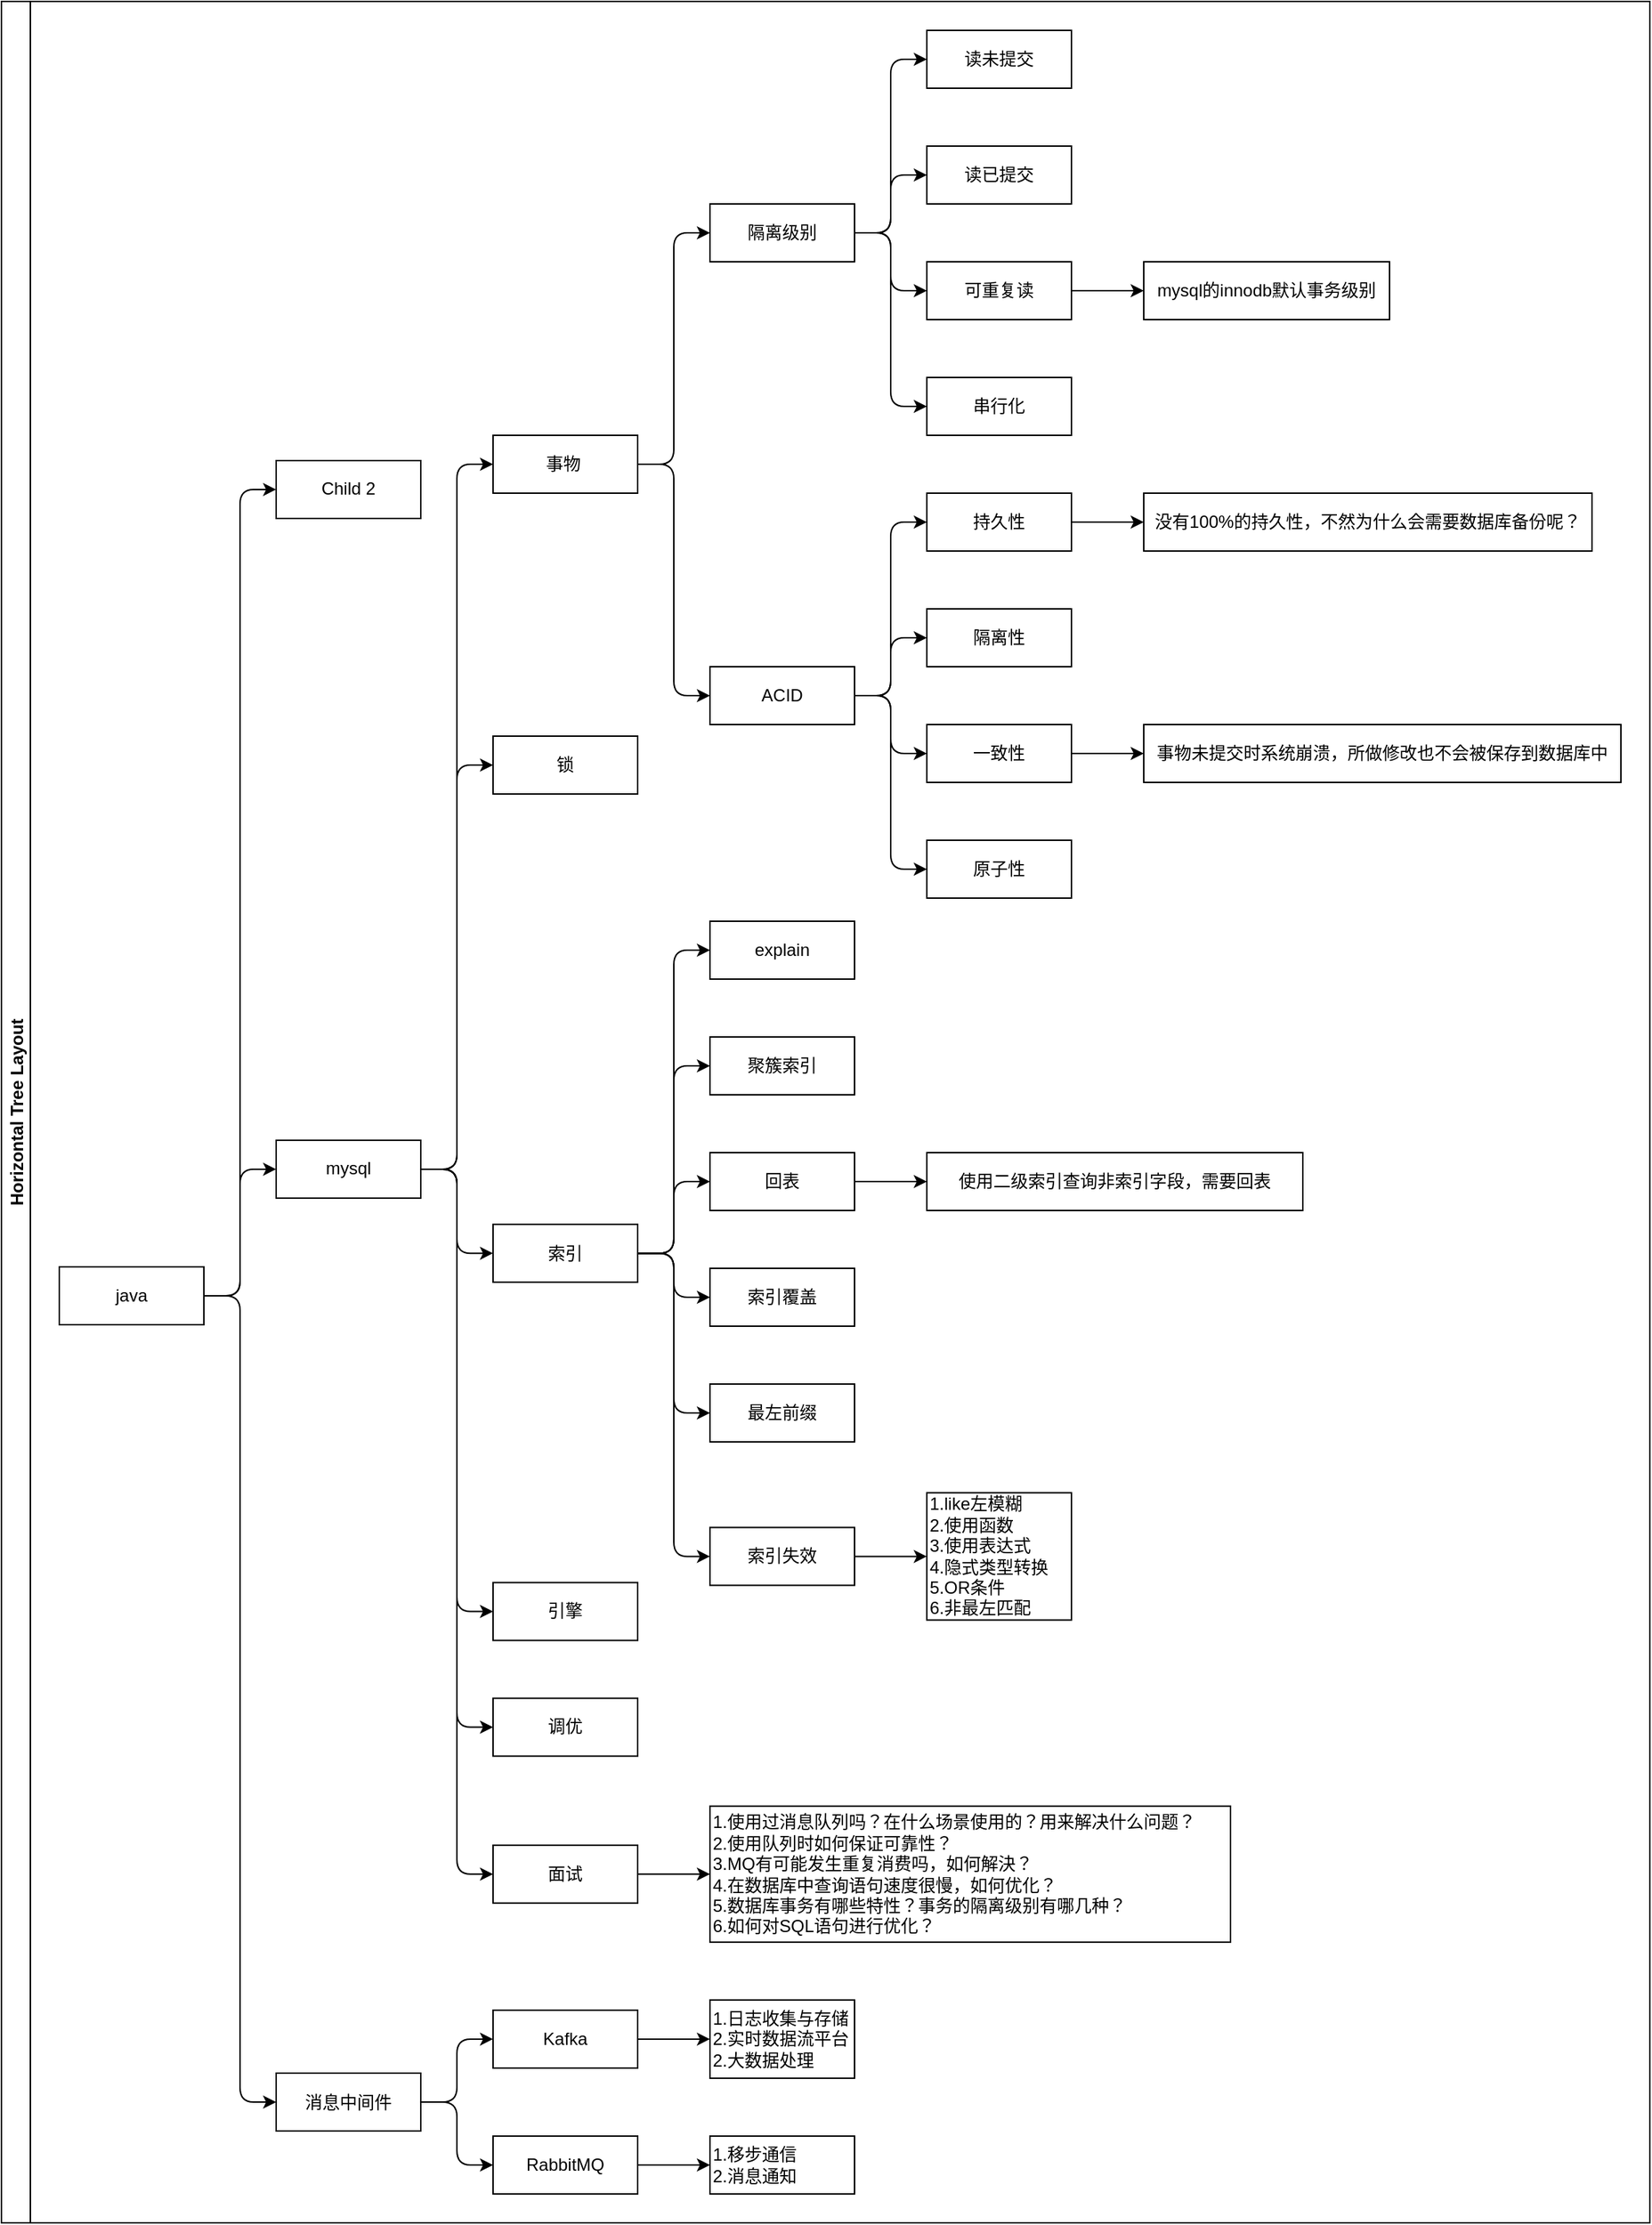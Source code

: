 <mxfile version="24.2.1" type="github">
  <diagram name="第 1 页" id="d7LVQOr1oju6fBaIDHd5">
    <mxGraphModel dx="770" dy="1608" grid="1" gridSize="10" guides="1" tooltips="1" connect="1" arrows="1" fold="1" page="1" pageScale="1" pageWidth="827" pageHeight="1169" math="0" shadow="0">
      <root>
        <mxCell id="0" />
        <mxCell id="1" parent="0" />
        <mxCell id="vokECpH0RvWYXa4G8-1y-286" value="Horizontal Tree Layout" style="swimlane;startSize=20;horizontal=0;childLayout=treeLayout;horizontalTree=1;resizable=0;containerType=tree;fontSize=12;align=center;" vertex="1" parent="1">
          <mxGeometry x="530" y="-370" width="1140" height="1536" as="geometry" />
        </mxCell>
        <mxCell id="vokECpH0RvWYXa4G8-1y-287" value="java" style="whiteSpace=wrap;html=1;treeFolding=1;align=center;" vertex="1" parent="vokECpH0RvWYXa4G8-1y-286">
          <mxGeometry x="40" y="874.997" width="100" height="40" as="geometry" />
        </mxCell>
        <mxCell id="vokECpH0RvWYXa4G8-1y-288" value="mysql" style="whiteSpace=wrap;html=1;treeFolding=1;align=center;" vertex="1" parent="vokECpH0RvWYXa4G8-1y-286">
          <mxGeometry x="190" y="787.446" width="100" height="40" as="geometry" />
        </mxCell>
        <mxCell id="vokECpH0RvWYXa4G8-1y-289" value="" style="edgeStyle=elbowEdgeStyle;elbow=horizontal;html=1;rounded=1;curved=0;sourcePerimeterSpacing=0;targetPerimeterSpacing=0;startSize=6;endSize=6;align=center;" edge="1" parent="vokECpH0RvWYXa4G8-1y-286" source="vokECpH0RvWYXa4G8-1y-287" target="vokECpH0RvWYXa4G8-1y-288">
          <mxGeometry relative="1" as="geometry" />
        </mxCell>
        <mxCell id="vokECpH0RvWYXa4G8-1y-290" value="Child 2" style="whiteSpace=wrap;html=1;treeFolding=1;align=center;" vertex="1" parent="vokECpH0RvWYXa4G8-1y-286">
          <mxGeometry x="190" y="317.489" width="100" height="40" as="geometry" />
        </mxCell>
        <mxCell id="vokECpH0RvWYXa4G8-1y-291" value="" style="edgeStyle=elbowEdgeStyle;elbow=horizontal;html=1;rounded=1;curved=0;sourcePerimeterSpacing=0;targetPerimeterSpacing=0;startSize=6;endSize=6;align=center;" edge="1" parent="vokECpH0RvWYXa4G8-1y-286" source="vokECpH0RvWYXa4G8-1y-287" target="vokECpH0RvWYXa4G8-1y-290">
          <mxGeometry relative="1" as="geometry" />
        </mxCell>
        <mxCell id="vokECpH0RvWYXa4G8-1y-303" value="" style="edgeStyle=elbowEdgeStyle;elbow=horizontal;html=1;rounded=1;curved=0;sourcePerimeterSpacing=0;targetPerimeterSpacing=0;startSize=6;endSize=6;align=center;" edge="1" target="vokECpH0RvWYXa4G8-1y-304" source="vokECpH0RvWYXa4G8-1y-288" parent="vokECpH0RvWYXa4G8-1y-286">
          <mxGeometry relative="1" as="geometry">
            <mxPoint x="670" y="-7219.768" as="sourcePoint" />
          </mxGeometry>
        </mxCell>
        <mxCell id="vokECpH0RvWYXa4G8-1y-304" value="事物&lt;span style=&quot;white-space: pre;&quot;&gt;&#x9;&lt;/span&gt;" style="whiteSpace=wrap;html=1;treeFolding=1;align=center;" vertex="1" parent="vokECpH0RvWYXa4G8-1y-286">
          <mxGeometry x="340" y="300" width="100" height="40" as="geometry" />
        </mxCell>
        <mxCell id="vokECpH0RvWYXa4G8-1y-305" value="" style="edgeStyle=elbowEdgeStyle;elbow=horizontal;html=1;rounded=1;curved=0;sourcePerimeterSpacing=0;targetPerimeterSpacing=0;startSize=6;endSize=6;align=center;" edge="1" target="vokECpH0RvWYXa4G8-1y-306" source="vokECpH0RvWYXa4G8-1y-288" parent="vokECpH0RvWYXa4G8-1y-286">
          <mxGeometry relative="1" as="geometry">
            <mxPoint x="820" y="-7179.768" as="sourcePoint" />
          </mxGeometry>
        </mxCell>
        <mxCell id="vokECpH0RvWYXa4G8-1y-306" value="锁" style="whiteSpace=wrap;html=1;treeFolding=1;align=center;" vertex="1" parent="vokECpH0RvWYXa4G8-1y-286">
          <mxGeometry x="340" y="508" width="100" height="40" as="geometry" />
        </mxCell>
        <mxCell id="vokECpH0RvWYXa4G8-1y-307" value="" style="edgeStyle=elbowEdgeStyle;elbow=horizontal;html=1;rounded=1;curved=0;sourcePerimeterSpacing=0;targetPerimeterSpacing=0;startSize=6;endSize=6;align=center;" edge="1" target="vokECpH0RvWYXa4G8-1y-308" source="vokECpH0RvWYXa4G8-1y-288" parent="vokECpH0RvWYXa4G8-1y-286">
          <mxGeometry relative="1" as="geometry">
            <mxPoint x="820" y="-7163.768" as="sourcePoint" />
          </mxGeometry>
        </mxCell>
        <mxCell id="vokECpH0RvWYXa4G8-1y-308" value="索引" style="whiteSpace=wrap;html=1;treeFolding=1;align=center;" vertex="1" parent="vokECpH0RvWYXa4G8-1y-286">
          <mxGeometry x="340" y="845.6" width="100" height="40" as="geometry" />
        </mxCell>
        <mxCell id="vokECpH0RvWYXa4G8-1y-309" value="" style="edgeStyle=elbowEdgeStyle;elbow=horizontal;html=1;rounded=1;curved=0;sourcePerimeterSpacing=0;targetPerimeterSpacing=0;startSize=6;endSize=6;align=center;" edge="1" target="vokECpH0RvWYXa4G8-1y-310" source="vokECpH0RvWYXa4G8-1y-304" parent="vokECpH0RvWYXa4G8-1y-286">
          <mxGeometry relative="1" as="geometry">
            <mxPoint x="820" y="-7147.768" as="sourcePoint" />
          </mxGeometry>
        </mxCell>
        <mxCell id="vokECpH0RvWYXa4G8-1y-310" value="隔离级别" style="whiteSpace=wrap;html=1;treeFolding=1;align=center;" vertex="1" parent="vokECpH0RvWYXa4G8-1y-286">
          <mxGeometry x="490" y="140" width="100" height="40" as="geometry" />
        </mxCell>
        <mxCell id="vokECpH0RvWYXa4G8-1y-311" value="" style="edgeStyle=elbowEdgeStyle;elbow=horizontal;html=1;rounded=1;curved=0;sourcePerimeterSpacing=0;targetPerimeterSpacing=0;startSize=6;endSize=6;align=center;" edge="1" target="vokECpH0RvWYXa4G8-1y-312" source="vokECpH0RvWYXa4G8-1y-310" parent="vokECpH0RvWYXa4G8-1y-286">
          <mxGeometry relative="1" as="geometry">
            <mxPoint x="970" y="-6597.768" as="sourcePoint" />
          </mxGeometry>
        </mxCell>
        <mxCell id="vokECpH0RvWYXa4G8-1y-312" value="读未提交" style="whiteSpace=wrap;html=1;treeFolding=1;align=center;" vertex="1" parent="vokECpH0RvWYXa4G8-1y-286">
          <mxGeometry x="640" y="20" width="100" height="40" as="geometry" />
        </mxCell>
        <mxCell id="vokECpH0RvWYXa4G8-1y-313" value="" style="edgeStyle=elbowEdgeStyle;elbow=horizontal;html=1;rounded=1;curved=0;sourcePerimeterSpacing=0;targetPerimeterSpacing=0;startSize=6;endSize=6;align=center;" edge="1" target="vokECpH0RvWYXa4G8-1y-314" source="vokECpH0RvWYXa4G8-1y-310" parent="vokECpH0RvWYXa4G8-1y-286">
          <mxGeometry relative="1" as="geometry">
            <mxPoint x="1120" y="-6597.768" as="sourcePoint" />
          </mxGeometry>
        </mxCell>
        <mxCell id="vokECpH0RvWYXa4G8-1y-314" value="读已提交" style="whiteSpace=wrap;html=1;treeFolding=1;align=center;" vertex="1" parent="vokECpH0RvWYXa4G8-1y-286">
          <mxGeometry x="640" y="100" width="100" height="40" as="geometry" />
        </mxCell>
        <mxCell id="vokECpH0RvWYXa4G8-1y-315" value="" style="edgeStyle=elbowEdgeStyle;elbow=horizontal;html=1;rounded=1;curved=0;sourcePerimeterSpacing=0;targetPerimeterSpacing=0;startSize=6;endSize=6;align=center;" edge="1" target="vokECpH0RvWYXa4G8-1y-316" source="vokECpH0RvWYXa4G8-1y-310" parent="vokECpH0RvWYXa4G8-1y-286">
          <mxGeometry relative="1" as="geometry">
            <mxPoint x="1120" y="-6597.768" as="sourcePoint" />
          </mxGeometry>
        </mxCell>
        <mxCell id="vokECpH0RvWYXa4G8-1y-316" value="可重复读" style="whiteSpace=wrap;html=1;treeFolding=1;align=center;" vertex="1" parent="vokECpH0RvWYXa4G8-1y-286">
          <mxGeometry x="640" y="180" width="100" height="40" as="geometry" />
        </mxCell>
        <mxCell id="vokECpH0RvWYXa4G8-1y-317" value="" style="edgeStyle=elbowEdgeStyle;elbow=horizontal;html=1;rounded=1;curved=0;sourcePerimeterSpacing=0;targetPerimeterSpacing=0;startSize=6;endSize=6;align=center;" edge="1" target="vokECpH0RvWYXa4G8-1y-318" source="vokECpH0RvWYXa4G8-1y-310" parent="vokECpH0RvWYXa4G8-1y-286">
          <mxGeometry relative="1" as="geometry">
            <mxPoint x="1120" y="-6597.768" as="sourcePoint" />
          </mxGeometry>
        </mxCell>
        <mxCell id="vokECpH0RvWYXa4G8-1y-318" value="串行化" style="whiteSpace=wrap;html=1;treeFolding=1;align=center;" vertex="1" parent="vokECpH0RvWYXa4G8-1y-286">
          <mxGeometry x="640" y="260" width="100" height="40" as="geometry" />
        </mxCell>
        <mxCell id="vokECpH0RvWYXa4G8-1y-319" value="" style="edgeStyle=elbowEdgeStyle;elbow=horizontal;html=1;rounded=1;curved=0;sourcePerimeterSpacing=0;targetPerimeterSpacing=0;startSize=6;endSize=6;align=center;" edge="1" target="vokECpH0RvWYXa4G8-1y-320" source="vokECpH0RvWYXa4G8-1y-316" parent="vokECpH0RvWYXa4G8-1y-286">
          <mxGeometry relative="1" as="geometry">
            <mxPoint x="1120" y="-6469.768" as="sourcePoint" />
          </mxGeometry>
        </mxCell>
        <mxCell id="vokECpH0RvWYXa4G8-1y-320" value="mysql的innodb默认事务级别" style="whiteSpace=wrap;html=1;treeFolding=1;align=center;" vertex="1" parent="vokECpH0RvWYXa4G8-1y-286">
          <mxGeometry x="790" y="180" width="170" height="40" as="geometry" />
        </mxCell>
        <mxCell id="vokECpH0RvWYXa4G8-1y-321" value="" style="edgeStyle=elbowEdgeStyle;elbow=horizontal;html=1;rounded=1;curved=0;sourcePerimeterSpacing=0;targetPerimeterSpacing=0;startSize=6;endSize=6;align=center;" edge="1" target="vokECpH0RvWYXa4G8-1y-322" source="vokECpH0RvWYXa4G8-1y-308" parent="vokECpH0RvWYXa4G8-1y-286">
          <mxGeometry relative="1" as="geometry">
            <mxPoint x="820" y="-7019.768" as="sourcePoint" />
          </mxGeometry>
        </mxCell>
        <mxCell id="vokECpH0RvWYXa4G8-1y-322" value="explain" style="whiteSpace=wrap;html=1;treeFolding=1;align=center;" vertex="1" parent="vokECpH0RvWYXa4G8-1y-286">
          <mxGeometry x="490" y="636.0" width="100" height="40" as="geometry" />
        </mxCell>
        <mxCell id="vokECpH0RvWYXa4G8-1y-323" value="" style="edgeStyle=elbowEdgeStyle;elbow=horizontal;html=1;rounded=1;curved=0;sourcePerimeterSpacing=0;targetPerimeterSpacing=0;startSize=6;endSize=6;align=center;" edge="1" target="vokECpH0RvWYXa4G8-1y-324" source="vokECpH0RvWYXa4G8-1y-304" parent="vokECpH0RvWYXa4G8-1y-286">
          <mxGeometry relative="1" as="geometry">
            <mxPoint x="820" y="-7016.568" as="sourcePoint" />
          </mxGeometry>
        </mxCell>
        <mxCell id="vokECpH0RvWYXa4G8-1y-324" value="ACID" style="whiteSpace=wrap;html=1;treeFolding=1;align=center;treeMoving=0;" vertex="1" parent="vokECpH0RvWYXa4G8-1y-286">
          <mxGeometry x="490" y="460" width="100" height="40" as="geometry" />
        </mxCell>
        <mxCell id="vokECpH0RvWYXa4G8-1y-329" value="" style="edgeStyle=elbowEdgeStyle;elbow=horizontal;html=1;rounded=1;curved=0;sourcePerimeterSpacing=0;targetPerimeterSpacing=0;startSize=6;endSize=6;align=center;" edge="1" target="vokECpH0RvWYXa4G8-1y-330" source="vokECpH0RvWYXa4G8-1y-287" parent="vokECpH0RvWYXa4G8-1y-286">
          <mxGeometry relative="1" as="geometry">
            <mxPoint x="660" y="-6663.768" as="sourcePoint" />
          </mxGeometry>
        </mxCell>
        <mxCell id="vokECpH0RvWYXa4G8-1y-330" value="消息中间件" style="whiteSpace=wrap;html=1;treeFolding=1;align=center;" vertex="1" parent="vokECpH0RvWYXa4G8-1y-286">
          <mxGeometry x="190" y="1432.505" width="100" height="40" as="geometry" />
        </mxCell>
        <mxCell id="vokECpH0RvWYXa4G8-1y-331" value="" style="edgeStyle=elbowEdgeStyle;elbow=horizontal;html=1;rounded=1;curved=0;sourcePerimeterSpacing=0;targetPerimeterSpacing=0;startSize=6;endSize=6;align=center;" edge="1" target="vokECpH0RvWYXa4G8-1y-332" source="vokECpH0RvWYXa4G8-1y-288" parent="vokECpH0RvWYXa4G8-1y-286">
          <mxGeometry relative="1" as="geometry">
            <mxPoint x="660" y="-6340.648" as="sourcePoint" />
          </mxGeometry>
        </mxCell>
        <mxCell id="vokECpH0RvWYXa4G8-1y-332" value="引擎" style="whiteSpace=wrap;html=1;treeFolding=1;align=center;" vertex="1" parent="vokECpH0RvWYXa4G8-1y-286">
          <mxGeometry x="340" y="1093.28" width="100" height="40" as="geometry" />
        </mxCell>
        <mxCell id="vokECpH0RvWYXa4G8-1y-333" value="" style="edgeStyle=elbowEdgeStyle;elbow=horizontal;html=1;rounded=1;curved=0;sourcePerimeterSpacing=0;targetPerimeterSpacing=0;startSize=6;endSize=6;align=center;" edge="1" target="vokECpH0RvWYXa4G8-1y-334" source="vokECpH0RvWYXa4G8-1y-330" parent="vokECpH0RvWYXa4G8-1y-286">
          <mxGeometry relative="1" as="geometry">
            <mxPoint x="660" y="-5977.448" as="sourcePoint" />
          </mxGeometry>
        </mxCell>
        <mxCell id="vokECpH0RvWYXa4G8-1y-334" value="Kafka" style="whiteSpace=wrap;html=1;treeFolding=1;align=center;" vertex="1" parent="vokECpH0RvWYXa4G8-1y-286">
          <mxGeometry x="340" y="1388.972" width="100" height="40" as="geometry" />
        </mxCell>
        <mxCell id="vokECpH0RvWYXa4G8-1y-335" value="" style="edgeStyle=elbowEdgeStyle;elbow=horizontal;html=1;rounded=1;curved=0;sourcePerimeterSpacing=0;targetPerimeterSpacing=0;startSize=6;endSize=6;align=center;" edge="1" target="vokECpH0RvWYXa4G8-1y-336" source="vokECpH0RvWYXa4G8-1y-288" parent="vokECpH0RvWYXa4G8-1y-286">
          <mxGeometry relative="1" as="geometry">
            <mxPoint x="660" y="-5976.968" as="sourcePoint" />
          </mxGeometry>
        </mxCell>
        <mxCell id="vokECpH0RvWYXa4G8-1y-336" value="调优" style="whiteSpace=wrap;html=1;treeFolding=1;align=center;" vertex="1" parent="vokECpH0RvWYXa4G8-1y-286">
          <mxGeometry x="340" y="1173.28" width="100" height="40" as="geometry" />
        </mxCell>
        <mxCell id="vokECpH0RvWYXa4G8-1y-338" value="" style="edgeStyle=elbowEdgeStyle;elbow=horizontal;html=1;rounded=1;curved=0;sourcePerimeterSpacing=0;targetPerimeterSpacing=0;startSize=6;endSize=6;align=center;" edge="1" target="vokECpH0RvWYXa4G8-1y-339" source="vokECpH0RvWYXa4G8-1y-288" parent="vokECpH0RvWYXa4G8-1y-286">
          <mxGeometry relative="1" as="geometry">
            <mxPoint x="660" y="-5554.248" as="sourcePoint" />
          </mxGeometry>
        </mxCell>
        <mxCell id="vokECpH0RvWYXa4G8-1y-339" value="面试" style="whiteSpace=wrap;html=1;treeFolding=1;align=center;" vertex="1" parent="vokECpH0RvWYXa4G8-1y-286">
          <mxGeometry x="340" y="1274.892" width="100" height="40" as="geometry" />
        </mxCell>
        <mxCell id="vokECpH0RvWYXa4G8-1y-340" value="" style="edgeStyle=elbowEdgeStyle;elbow=horizontal;html=1;rounded=1;curved=0;sourcePerimeterSpacing=0;targetPerimeterSpacing=0;startSize=6;endSize=6;align=center;" edge="1" target="vokECpH0RvWYXa4G8-1y-341" source="vokECpH0RvWYXa4G8-1y-339" parent="vokECpH0RvWYXa4G8-1y-286">
          <mxGeometry relative="1" as="geometry">
            <mxPoint x="810" y="-5111.528" as="sourcePoint" />
          </mxGeometry>
        </mxCell>
        <mxCell id="vokECpH0RvWYXa4G8-1y-341" value="&lt;div&gt;1.&lt;span style=&quot;background-color: initial;&quot;&gt;使用过消息队列吗？在什么场景使用的？用来解决什么问题？&lt;/span&gt;&lt;/div&gt;&lt;div&gt;2.&lt;span style=&quot;background-color: initial;&quot;&gt;使用队列时如何保证可靠性？&lt;/span&gt;&lt;/div&gt;&lt;div&gt;3.&lt;span style=&quot;background-color: initial;&quot;&gt;MQ有可能发生重复消费吗，如何解決？&lt;/span&gt;&lt;/div&gt;&lt;div&gt;4.&lt;span style=&quot;background-color: initial;&quot;&gt;在数据库中查询语句速度很慢，如何优化？&lt;/span&gt;&lt;/div&gt;&lt;div&gt;5.数据库事务有哪些特性？事务的隔离级别有哪几种？&lt;/div&gt;&lt;div&gt;6.&lt;span style=&quot;background-color: initial;&quot;&gt;如何对SQL语句进行优化？&lt;/span&gt;&lt;/div&gt;" style="whiteSpace=wrap;html=1;treeFolding=0;align=left;" vertex="1" parent="vokECpH0RvWYXa4G8-1y-286">
          <mxGeometry x="490" y="1247.877" width="360" height="94.03" as="geometry" />
        </mxCell>
        <mxCell id="vokECpH0RvWYXa4G8-1y-345" value="" style="edgeStyle=elbowEdgeStyle;elbow=horizontal;html=1;rounded=1;curved=0;sourcePerimeterSpacing=0;targetPerimeterSpacing=0;startSize=6;endSize=6;align=center;" edge="1" target="vokECpH0RvWYXa4G8-1y-346" source="vokECpH0RvWYXa4G8-1y-324" parent="vokECpH0RvWYXa4G8-1y-286">
          <mxGeometry relative="1" as="geometry">
            <mxPoint x="960" y="-4180.757" as="sourcePoint" />
          </mxGeometry>
        </mxCell>
        <mxCell id="vokECpH0RvWYXa4G8-1y-346" value="原子性" style="whiteSpace=wrap;html=1;treeFolding=1;align=center;" vertex="1" parent="vokECpH0RvWYXa4G8-1y-286">
          <mxGeometry x="640" y="580" width="100" height="40" as="geometry" />
        </mxCell>
        <mxCell id="vokECpH0RvWYXa4G8-1y-347" value="" style="edgeStyle=elbowEdgeStyle;elbow=horizontal;html=1;rounded=1;curved=0;sourcePerimeterSpacing=0;targetPerimeterSpacing=0;startSize=6;endSize=6;align=center;" edge="1" target="vokECpH0RvWYXa4G8-1y-348" source="vokECpH0RvWYXa4G8-1y-324" parent="vokECpH0RvWYXa4G8-1y-286">
          <mxGeometry relative="1" as="geometry">
            <mxPoint x="1110" y="-4086.037" as="sourcePoint" />
          </mxGeometry>
        </mxCell>
        <mxCell id="vokECpH0RvWYXa4G8-1y-348" value="一致性" style="whiteSpace=wrap;html=1;treeFolding=1;align=center;" vertex="1" parent="vokECpH0RvWYXa4G8-1y-286">
          <mxGeometry x="640" y="500" width="100" height="40" as="geometry" />
        </mxCell>
        <mxCell id="vokECpH0RvWYXa4G8-1y-349" value="" style="edgeStyle=elbowEdgeStyle;elbow=horizontal;html=1;rounded=1;curved=0;sourcePerimeterSpacing=0;targetPerimeterSpacing=0;startSize=6;endSize=6;align=center;" edge="1" target="vokECpH0RvWYXa4G8-1y-350" source="vokECpH0RvWYXa4G8-1y-324" parent="vokECpH0RvWYXa4G8-1y-286">
          <mxGeometry relative="1" as="geometry">
            <mxPoint x="1110" y="-3539.344" as="sourcePoint" />
          </mxGeometry>
        </mxCell>
        <mxCell id="vokECpH0RvWYXa4G8-1y-350" value="隔离性" style="whiteSpace=wrap;html=1;treeFolding=1;align=center;" vertex="1" parent="vokECpH0RvWYXa4G8-1y-286">
          <mxGeometry x="640" y="420" width="100" height="40" as="geometry" />
        </mxCell>
        <mxCell id="vokECpH0RvWYXa4G8-1y-351" value="" style="edgeStyle=elbowEdgeStyle;elbow=horizontal;html=1;rounded=1;curved=0;sourcePerimeterSpacing=0;targetPerimeterSpacing=0;startSize=6;endSize=6;align=center;" edge="1" target="vokECpH0RvWYXa4G8-1y-352" source="vokECpH0RvWYXa4G8-1y-324" parent="vokECpH0RvWYXa4G8-1y-286">
          <mxGeometry relative="1" as="geometry">
            <mxPoint x="1110" y="-2963.852" as="sourcePoint" />
          </mxGeometry>
        </mxCell>
        <mxCell id="vokECpH0RvWYXa4G8-1y-352" value="持久性" style="whiteSpace=wrap;html=1;treeFolding=1;align=center;" vertex="1" parent="vokECpH0RvWYXa4G8-1y-286">
          <mxGeometry x="640" y="340" width="100" height="40" as="geometry" />
        </mxCell>
        <mxCell id="vokECpH0RvWYXa4G8-1y-353" value="" style="edgeStyle=elbowEdgeStyle;elbow=horizontal;html=1;rounded=1;curved=0;sourcePerimeterSpacing=0;targetPerimeterSpacing=0;startSize=6;endSize=6;align=center;" edge="1" target="vokECpH0RvWYXa4G8-1y-354" source="vokECpH0RvWYXa4G8-1y-352" parent="vokECpH0RvWYXa4G8-1y-286">
          <mxGeometry relative="1" as="geometry">
            <mxPoint x="1110" y="-2352.959" as="sourcePoint" />
          </mxGeometry>
        </mxCell>
        <mxCell id="vokECpH0RvWYXa4G8-1y-354" value="没有100%的持久性，不然为什么会需要数据库备份呢？" style="whiteSpace=wrap;html=1;treeFolding=1;align=center;" vertex="1" parent="vokECpH0RvWYXa4G8-1y-286">
          <mxGeometry x="790" y="340" width="310" height="40" as="geometry" />
        </mxCell>
        <mxCell id="vokECpH0RvWYXa4G8-1y-355" value="" style="edgeStyle=elbowEdgeStyle;elbow=horizontal;html=1;rounded=1;curved=0;sourcePerimeterSpacing=0;targetPerimeterSpacing=0;startSize=6;endSize=6;align=center;" edge="1" target="vokECpH0RvWYXa4G8-1y-356" source="vokECpH0RvWYXa4G8-1y-348" parent="vokECpH0RvWYXa4G8-1y-286">
          <mxGeometry relative="1" as="geometry">
            <mxPoint x="1110" y="-2352.959" as="sourcePoint" />
          </mxGeometry>
        </mxCell>
        <mxCell id="vokECpH0RvWYXa4G8-1y-356" value="事物未提交时系统崩溃，所做修改也不会被保存到数据库中" style="whiteSpace=wrap;html=1;treeFolding=1;align=center;" vertex="1" parent="vokECpH0RvWYXa4G8-1y-286">
          <mxGeometry x="790" y="500" width="330" height="40" as="geometry" />
        </mxCell>
        <mxCell id="vokECpH0RvWYXa4G8-1y-357" value="" style="edgeStyle=elbowEdgeStyle;elbow=horizontal;html=1;rounded=1;curved=0;sourcePerimeterSpacing=0;targetPerimeterSpacing=0;startSize=6;endSize=6;align=center;" edge="1" target="vokECpH0RvWYXa4G8-1y-358" source="vokECpH0RvWYXa4G8-1y-308" parent="vokECpH0RvWYXa4G8-1y-286">
          <mxGeometry relative="1" as="geometry">
            <mxPoint x="820" y="-3234.959" as="sourcePoint" />
          </mxGeometry>
        </mxCell>
        <mxCell id="vokECpH0RvWYXa4G8-1y-358" value="聚簇索引" style="whiteSpace=wrap;html=1;treeFolding=1;align=center;" vertex="1" parent="vokECpH0RvWYXa4G8-1y-286">
          <mxGeometry x="490" y="716.0" width="100" height="40" as="geometry" />
        </mxCell>
        <mxCell id="vokECpH0RvWYXa4G8-1y-359" value="" style="edgeStyle=elbowEdgeStyle;elbow=horizontal;html=1;rounded=1;curved=0;sourcePerimeterSpacing=0;targetPerimeterSpacing=0;startSize=6;endSize=6;align=center;" edge="1" target="vokECpH0RvWYXa4G8-1y-360" source="vokECpH0RvWYXa4G8-1y-308" parent="vokECpH0RvWYXa4G8-1y-286">
          <mxGeometry relative="1" as="geometry">
            <mxPoint x="970" y="-2538.466" as="sourcePoint" />
          </mxGeometry>
        </mxCell>
        <mxCell id="vokECpH0RvWYXa4G8-1y-360" value="回表" style="whiteSpace=wrap;html=1;treeFolding=1;align=center;" vertex="1" parent="vokECpH0RvWYXa4G8-1y-286">
          <mxGeometry x="490" y="796.0" width="100" height="40" as="geometry" />
        </mxCell>
        <mxCell id="vokECpH0RvWYXa4G8-1y-361" value="" style="edgeStyle=elbowEdgeStyle;elbow=horizontal;html=1;rounded=1;curved=0;sourcePerimeterSpacing=0;targetPerimeterSpacing=0;startSize=6;endSize=6;align=center;" edge="1" target="vokECpH0RvWYXa4G8-1y-362" source="vokECpH0RvWYXa4G8-1y-360" parent="vokECpH0RvWYXa4G8-1y-286">
          <mxGeometry relative="1" as="geometry">
            <mxPoint x="970" y="-1839.374" as="sourcePoint" />
          </mxGeometry>
        </mxCell>
        <mxCell id="vokECpH0RvWYXa4G8-1y-362" value="使用二级索引查询非索引字段，需要回表" style="whiteSpace=wrap;html=1;treeFolding=1;align=center;" vertex="1" parent="vokECpH0RvWYXa4G8-1y-286">
          <mxGeometry x="640" y="796.0" width="260" height="40" as="geometry" />
        </mxCell>
        <mxCell id="vokECpH0RvWYXa4G8-1y-363" value="" style="edgeStyle=elbowEdgeStyle;elbow=horizontal;html=1;rounded=1;curved=0;sourcePerimeterSpacing=0;targetPerimeterSpacing=0;startSize=6;endSize=6;align=center;" edge="1" target="vokECpH0RvWYXa4G8-1y-364" source="vokECpH0RvWYXa4G8-1y-308" parent="vokECpH0RvWYXa4G8-1y-286">
          <mxGeometry relative="1" as="geometry">
            <mxPoint x="820" y="-1884.374" as="sourcePoint" />
          </mxGeometry>
        </mxCell>
        <mxCell id="vokECpH0RvWYXa4G8-1y-364" value="索引覆盖" style="whiteSpace=wrap;html=1;treeFolding=1;align=center;" vertex="1" parent="vokECpH0RvWYXa4G8-1y-286">
          <mxGeometry x="490" y="876.0" width="100" height="40" as="geometry" />
        </mxCell>
        <mxCell id="vokECpH0RvWYXa4G8-1y-367" value="" style="edgeStyle=elbowEdgeStyle;elbow=horizontal;html=1;rounded=1;curved=0;sourcePerimeterSpacing=0;targetPerimeterSpacing=0;startSize=6;endSize=6;align=center;" edge="1" target="vokECpH0RvWYXa4G8-1y-368" source="vokECpH0RvWYXa4G8-1y-308" parent="vokECpH0RvWYXa4G8-1y-286">
          <mxGeometry relative="1" as="geometry">
            <mxPoint x="970" y="-1100.681" as="sourcePoint" />
          </mxGeometry>
        </mxCell>
        <mxCell id="vokECpH0RvWYXa4G8-1y-368" value="最左前缀" style="whiteSpace=wrap;html=1;treeFolding=1;align=center;" vertex="1" parent="vokECpH0RvWYXa4G8-1y-286">
          <mxGeometry x="490" y="956.0" width="100" height="40" as="geometry" />
        </mxCell>
        <mxCell id="vokECpH0RvWYXa4G8-1y-369" value="" style="edgeStyle=elbowEdgeStyle;elbow=horizontal;html=1;rounded=1;curved=0;sourcePerimeterSpacing=0;targetPerimeterSpacing=0;startSize=6;endSize=6;align=center;" edge="1" target="vokECpH0RvWYXa4G8-1y-370" source="vokECpH0RvWYXa4G8-1y-334" parent="vokECpH0RvWYXa4G8-1y-286">
          <mxGeometry relative="1" as="geometry">
            <mxPoint x="820" y="168.611" as="sourcePoint" />
          </mxGeometry>
        </mxCell>
        <mxCell id="vokECpH0RvWYXa4G8-1y-370" value="1.日志收集与存储&lt;div&gt;2.实时数据流平台&lt;br&gt;2.大数据处理&lt;/div&gt;" style="whiteSpace=wrap;html=1;treeFolding=1;align=left;" vertex="1" parent="vokECpH0RvWYXa4G8-1y-286">
          <mxGeometry x="490" y="1381.907" width="100" height="54.13" as="geometry" />
        </mxCell>
        <mxCell id="vokECpH0RvWYXa4G8-1y-371" value="" style="edgeStyle=elbowEdgeStyle;elbow=horizontal;html=1;rounded=1;curved=0;sourcePerimeterSpacing=0;targetPerimeterSpacing=0;startSize=6;endSize=6;align=center;" edge="1" target="vokECpH0RvWYXa4G8-1y-372" source="vokECpH0RvWYXa4G8-1y-330" parent="vokECpH0RvWYXa4G8-1y-286">
          <mxGeometry relative="1" as="geometry">
            <mxPoint x="670" y="-320.09" as="sourcePoint" />
          </mxGeometry>
        </mxCell>
        <mxCell id="vokECpH0RvWYXa4G8-1y-372" value="RabbitMQ" style="whiteSpace=wrap;html=1;treeFolding=1;align=center;" vertex="1" parent="vokECpH0RvWYXa4G8-1y-286">
          <mxGeometry x="340" y="1476.037" width="100" height="40" as="geometry" />
        </mxCell>
        <mxCell id="vokECpH0RvWYXa4G8-1y-373" value="" style="edgeStyle=elbowEdgeStyle;elbow=horizontal;html=1;rounded=1;curved=0;sourcePerimeterSpacing=0;targetPerimeterSpacing=0;startSize=6;endSize=6;align=center;" edge="1" target="vokECpH0RvWYXa4G8-1y-374" source="vokECpH0RvWYXa4G8-1y-372" parent="vokECpH0RvWYXa4G8-1y-286">
          <mxGeometry relative="1" as="geometry">
            <mxPoint x="820" y="192.86" as="sourcePoint" />
          </mxGeometry>
        </mxCell>
        <mxCell id="vokECpH0RvWYXa4G8-1y-374" value="1.移步通信&lt;div&gt;2.消息通知&lt;/div&gt;" style="whiteSpace=wrap;html=1;treeFolding=1;align=left;" vertex="1" parent="vokECpH0RvWYXa4G8-1y-286">
          <mxGeometry x="490" y="1476.037" width="100" height="40" as="geometry" />
        </mxCell>
        <mxCell id="vokECpH0RvWYXa4G8-1y-375" value="" style="edgeStyle=elbowEdgeStyle;elbow=horizontal;html=1;rounded=1;curved=0;sourcePerimeterSpacing=0;targetPerimeterSpacing=0;startSize=6;endSize=6;align=center;" edge="1" target="vokECpH0RvWYXa4G8-1y-376" source="vokECpH0RvWYXa4G8-1y-308" parent="vokECpH0RvWYXa4G8-1y-286">
          <mxGeometry relative="1" as="geometry">
            <mxPoint x="820" y="-403.389" as="sourcePoint" />
          </mxGeometry>
        </mxCell>
        <mxCell id="vokECpH0RvWYXa4G8-1y-376" value="索引失效" style="whiteSpace=wrap;html=1;treeFolding=1;align=center;" vertex="1" parent="vokECpH0RvWYXa4G8-1y-286">
          <mxGeometry x="490" y="1055.2" width="100" height="40" as="geometry" />
        </mxCell>
        <mxCell id="vokECpH0RvWYXa4G8-1y-377" value="" style="edgeStyle=elbowEdgeStyle;elbow=horizontal;html=1;rounded=1;curved=0;sourcePerimeterSpacing=0;targetPerimeterSpacing=0;startSize=6;endSize=6;align=center;" edge="1" target="vokECpH0RvWYXa4G8-1y-378" source="vokECpH0RvWYXa4G8-1y-376" parent="vokECpH0RvWYXa4G8-1y-286">
          <mxGeometry relative="1" as="geometry">
            <mxPoint x="970" y="495.504" as="sourcePoint" />
          </mxGeometry>
        </mxCell>
        <mxCell id="vokECpH0RvWYXa4G8-1y-378" value="1.like左模糊&lt;div&gt;2.使用函数&lt;/div&gt;&lt;div&gt;3.使用表达式&lt;/div&gt;&lt;div&gt;4.隐式类型转换&lt;/div&gt;&lt;div&gt;5.OR条件&lt;/div&gt;&lt;div&gt;6.非最左匹配&lt;br&gt;&lt;/div&gt;" style="whiteSpace=wrap;html=1;treeFolding=0;align=left;" vertex="1" parent="vokECpH0RvWYXa4G8-1y-286">
          <mxGeometry x="640" y="1031.2" width="100" height="88" as="geometry" />
        </mxCell>
      </root>
    </mxGraphModel>
  </diagram>
</mxfile>
